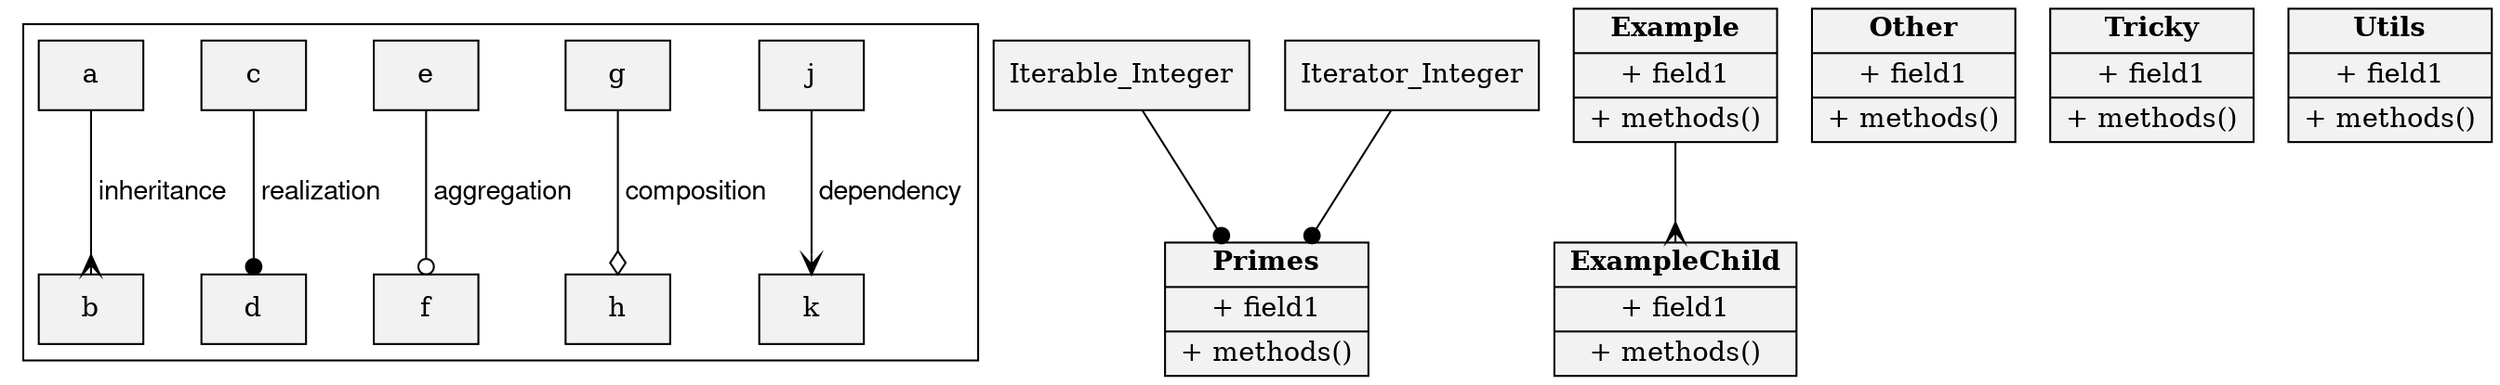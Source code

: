 digraph G {
node [shape=record style=filled fillcolor = gray95]
edge [fontname="Helvetica,Arial,sans-serif"]
subgraph cluster {
j->k[label=" dependency",arrowhead=vee]
g->h[label=" composition",arrowhead=odiamond]
e->f[label=" aggregation",arrowhead=odot]
c->d[label=" realization",arrowhead=dot]
a->b[label=" inheritance",arrowhead=crow]
}
Primes[label = <{<b>Primes</b> |+ field1<br align="left"/>|+ methods()<br align="left"/>}>]
Iterable_Integer->Primes[arrowhead=dot]
Iterator_Integer->Primes[arrowhead=dot]
Example[label = <{<b>Example</b> |+ field1<br align="left"/>|+ methods()<br align="left"/>}>]
ExampleChild[label = <{<b>ExampleChild</b> |+ field1<br align="left"/>|+ methods()<br align="left"/>}>]
Example->ExampleChild[arrowhead=crow]
Other[label = <{<b>Other</b> |+ field1<br align="left"/>|+ methods()<br align="left"/>}>]
Tricky[label = <{<b>Tricky</b> |+ field1<br align="left"/>|+ methods()<br align="left"/>}>]
Utils[label = <{<b>Utils</b> |+ field1<br align="left"/>|+ methods()<br align="left"/>}>]
}